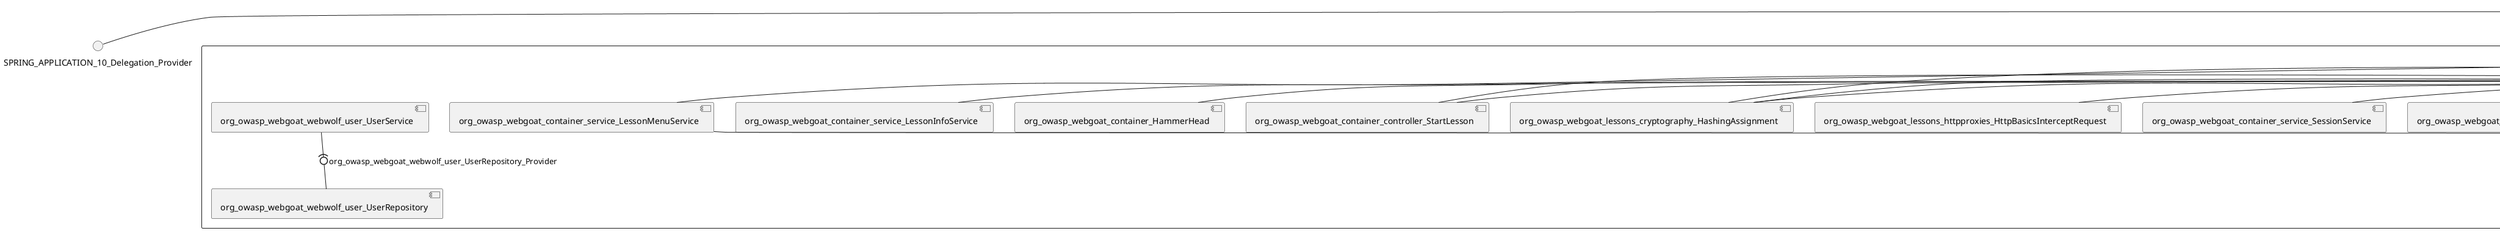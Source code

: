@startuml
skinparam fixCircleLabelOverlapping true
skinparam componentStyle uml2
() SPRING_APPLICATION_10_Delegation_Provider
() SPRING_APPLICATION_11_Delegation_Provider
() SPRING_APPLICATION_12_Delegation_Provider
() SPRING_APPLICATION_13_Delegation_Provider
() SPRING_APPLICATION_14_Delegation_Provider
() SPRING_APPLICATION_15_Delegation_Provider
() SPRING_APPLICATION_16_Delegation_Provider
() SPRING_APPLICATION_2_Delegation_Provider
() SPRING_APPLICATION_3_Delegation_Provider
() SPRING_APPLICATION_4_Delegation_Provider
() SPRING_APPLICATION_5_Delegation_Provider
() SPRING_APPLICATION_6_Delegation_Provider
() SPRING_APPLICATION_7_Delegation_Provider
() SPRING_APPLICATION_8_Delegation_Provider
() SPRING_APPLICATION_9_Delegation_Provider
() SPRING_APPLICATION_BypassRestrictions_FieldRestrictions_POST_Delegation_Provider
() SPRING_APPLICATION_BypassRestrictions_frontendValidation_POST_Delegation_Provider
() SPRING_APPLICATION_ChromeDevTools_dummy_POST_Delegation_Provider
() SPRING_APPLICATION_ChromeDevTools_network_POST_Delegation_Provider
() SPRING_APPLICATION_CrossSiteScriptingStored_stored_xss_POST_Delegation_Provider
() SPRING_APPLICATION_CrossSiteScriptingStored_stored_xss_follow_up_POST_Delegation_Provider
() SPRING_APPLICATION_CrossSiteScripting_attack1_POST_Delegation_Provider
() SPRING_APPLICATION_CrossSiteScripting_attack3_POST_Delegation_Provider
() SPRING_APPLICATION_CrossSiteScripting_attack4_POST_Delegation_Provider
() SPRING_APPLICATION_CrossSiteScripting_attack5a_GET_Delegation_Provider
() SPRING_APPLICATION_CrossSiteScripting_attack6a_POST_Delegation_Provider
() SPRING_APPLICATION_CrossSiteScripting_dom_follow_up_POST_Delegation_Provider
() SPRING_APPLICATION_CrossSiteScripting_phone_home_xss_POST_Delegation_Provider
() SPRING_APPLICATION_CrossSiteScripting_quiz_GET_POST_Delegation_Provider
() SPRING_APPLICATION_Delegation_Provider
() SPRING_APPLICATION_GET_10_Delegation_Provider
() SPRING_APPLICATION_GET_11_Delegation_Provider
() SPRING_APPLICATION_GET_2_Delegation_Provider
() SPRING_APPLICATION_GET_3_Delegation_Provider
() SPRING_APPLICATION_GET_4_Delegation_Provider
() SPRING_APPLICATION_GET_5_Delegation_Provider
() SPRING_APPLICATION_GET_6_Delegation_Provider
() SPRING_APPLICATION_GET_7_Delegation_Provider
() SPRING_APPLICATION_GET_8_Delegation_Provider
() SPRING_APPLICATION_GET_9_Delegation_Provider
() SPRING_APPLICATION_GET_Delegation_Provider
() SPRING_APPLICATION_HtmlTampering_task_POST_Delegation_Provider
() SPRING_APPLICATION_HttpBasics_attack1_POST_Delegation_Provider
() SPRING_APPLICATION_HttpBasics_attack2_POST_Delegation_Provider
() SPRING_APPLICATION_IDOR_diff_attributes_POST_Delegation_Provider
() SPRING_APPLICATION_IDOR_login_POST_Delegation_Provider
() SPRING_APPLICATION_IDOR_profile_alt_path_POST_Delegation_Provider
() SPRING_APPLICATION_InsecureDeserialization_task_POST_Delegation_Provider
() SPRING_APPLICATION_InsecureLogin_Delegation_Provider
() SPRING_APPLICATION_JWT_decode_POST_Delegation_Provider
() SPRING_APPLICATION_JWT_jku_Delegation_Provider
() SPRING_APPLICATION_JWT_kid_Delegation_Provider
() SPRING_APPLICATION_JWT_quiz_GET_POST_Delegation_Provider
() SPRING_APPLICATION_JWT_refresh_Delegation_Provider
() SPRING_APPLICATION_JWT_secret_POST_Delegation_Provider
() SPRING_APPLICATION_JWT_votings_Delegation_Provider
() SPRING_APPLICATION_LogSpoofing_log_bleeding_POST_Delegation_Provider
() SPRING_APPLICATION_LogSpoofing_log_spoofing_POST_Delegation_Provider
() SPRING_APPLICATION_POST_10_Delegation_Provider
() SPRING_APPLICATION_POST_11_Delegation_Provider
() SPRING_APPLICATION_POST_12_Delegation_Provider
() SPRING_APPLICATION_POST_13_Delegation_Provider
() SPRING_APPLICATION_POST_14_Delegation_Provider
() SPRING_APPLICATION_POST_15_Delegation_Provider
() SPRING_APPLICATION_POST_16_Delegation_Provider
() SPRING_APPLICATION_POST_17_Delegation_Provider
() SPRING_APPLICATION_POST_18_Delegation_Provider
() SPRING_APPLICATION_POST_2_Delegation_Provider
() SPRING_APPLICATION_POST_3_Delegation_Provider
() SPRING_APPLICATION_POST_4_Delegation_Provider
() SPRING_APPLICATION_POST_5_Delegation_Provider
() SPRING_APPLICATION_POST_6_Delegation_Provider
() SPRING_APPLICATION_POST_7_Delegation_Provider
() SPRING_APPLICATION_POST_8_Delegation_Provider
() SPRING_APPLICATION_POST_9_Delegation_Provider
() SPRING_APPLICATION_POST_Delegation_Provider
() SPRING_APPLICATION_PUT_Delegation_Provider
() SPRING_APPLICATION_PasswordReset_ForgotPassword_create_password_reset_link_POST_Delegation_Provider
() SPRING_APPLICATION_PasswordReset_SecurityQuestions_POST_Delegation_Provider
() SPRING_APPLICATION_PasswordReset_reset_Delegation_Provider
() SPRING_APPLICATION_PasswordReset_simple_mail_reset_POST_Delegation_Provider
() SPRING_APPLICATION_PathTraversal_profile_picture_GET_Delegation_Provider
() SPRING_APPLICATION_PathTraversal_profile_picture_fix_GET_Delegation_Provider
() SPRING_APPLICATION_PathTraversal_profile_upload_POST_Delegation_Provider
() SPRING_APPLICATION_PathTraversal_profile_upload_fix_POST_Delegation_Provider
() SPRING_APPLICATION_PathTraversal_profile_upload_remove_user_input_POST_Delegation_Provider
() SPRING_APPLICATION_PathTraversal_random_POST_Delegation_Provider
() SPRING_APPLICATION_PathTraversal_random_picture_GET_Delegation_Provider
() SPRING_APPLICATION_PathTraversal_zip_slip_Delegation_Provider
() SPRING_APPLICATION_SSRF_task1_POST_Delegation_Provider
() SPRING_APPLICATION_SSRF_task2_POST_Delegation_Provider
() SPRING_APPLICATION_SecurePasswords_assignment_POST_Delegation_Provider
() SPRING_APPLICATION_SqlInjectionAdvanced_attack6a_POST_Delegation_Provider
() SPRING_APPLICATION_SqlInjectionAdvanced_attack6b_POST_Delegation_Provider
() SPRING_APPLICATION_SqlInjectionAdvanced_challenge_Login_POST_Delegation_Provider
() SPRING_APPLICATION_SqlInjectionAdvanced_challenge_PUT_Delegation_Provider
() SPRING_APPLICATION_SqlInjectionAdvanced_quiz_GET_POST_Delegation_Provider
() SPRING_APPLICATION_SqlInjectionMitigations_attack10a_POST_Delegation_Provider
() SPRING_APPLICATION_SqlInjectionMitigations_attack10b_POST_Delegation_Provider
() SPRING_APPLICATION_SqlInjectionMitigations_attack12a_POST_Delegation_Provider
() SPRING_APPLICATION_SqlInjectionMitigations_servers_GET_Delegation_Provider
() SPRING_APPLICATION_SqlInjection_assignment5a_POST_Delegation_Provider
() SPRING_APPLICATION_SqlInjection_assignment5b_POST_Delegation_Provider
() SPRING_APPLICATION_SqlInjection_attack10_POST_Delegation_Provider
() SPRING_APPLICATION_SqlInjection_attack2_POST_Delegation_Provider
() SPRING_APPLICATION_SqlInjection_attack3_POST_Delegation_Provider
() SPRING_APPLICATION_SqlInjection_attack4_POST_Delegation_Provider
() SPRING_APPLICATION_SqlInjection_attack5_POST_Delegation_Provider
() SPRING_APPLICATION_SqlInjection_attack8_POST_Delegation_Provider
() SPRING_APPLICATION_SqlInjection_attack9_POST_Delegation_Provider
() SPRING_APPLICATION_SqlOnlyInputValidationOnKeywords_attack_POST_Delegation_Provider
() SPRING_APPLICATION_SqlOnlyInputValidation_attack_POST_Delegation_Provider
() SPRING_APPLICATION_VulnerableComponents_attack1_POST_Delegation_Provider
() SPRING_APPLICATION_WebWolf_GET_Delegation_Provider
() SPRING_APPLICATION_WebWolf_landing_Delegation_Provider
() SPRING_APPLICATION_WebWolf_mail_Delegation_Provider
() SPRING_APPLICATION_challenge_1_POST_Delegation_Provider
() SPRING_APPLICATION_challenge_5_POST_Delegation_Provider
() SPRING_APPLICATION_challenge_7_Delegation_Provider
() SPRING_APPLICATION_challenge_8_Delegation_Provider
() SPRING_APPLICATION_challenge_logo_Delegation_Provider
() SPRING_APPLICATION_cia_quiz_GET_POST_Delegation_Provider
() SPRING_APPLICATION_clientSideFiltering_attack1_POST_Delegation_Provider
() SPRING_APPLICATION_clientSideFiltering_challenge_store_coupons_GET_Delegation_Provider
() SPRING_APPLICATION_clientSideFiltering_getItForFree_POST_Delegation_Provider
() SPRING_APPLICATION_clientSideFiltering_salaries_GET_Delegation_Provider
() SPRING_APPLICATION_crypto_encoding_basic_auth_POST_Delegation_Provider
() SPRING_APPLICATION_crypto_encoding_xor_POST_Delegation_Provider
() SPRING_APPLICATION_crypto_hashing_POST_Delegation_Provider
() SPRING_APPLICATION_crypto_secure_defaults_POST_Delegation_Provider
() SPRING_APPLICATION_crypto_signing_verify_POST_Delegation_Provider
() SPRING_APPLICATION_csrf_feedback_message_POST_Delegation_Provider
() SPRING_APPLICATION_csrf_review_POST_Delegation_Provider
() SPRING_APPLICATION_files_GET_Delegation_Provider
() SPRING_APPLICATION_fileupload_POST_Delegation_Provider
() SPRING_APPLICATION_jwt_Delegation_Provider
() SPRING_APPLICATION_landing_Delegation_Provider
() SPRING_APPLICATION_lesson_template_Delegation_Provider
() SPRING_APPLICATION_login_oauth_mvc_GET_Delegation_Provider
() SPRING_APPLICATION_mail_DELETE_GET_POST_Delegation_Provider
() SPRING_APPLICATION_register_mvc_POST_Delegation_Provider
() SPRING_APPLICATION_registration_GET_Delegation_Provider
() SPRING_APPLICATION_requests_GET_Delegation_Provider
() SPRING_APPLICATION_scoreboard_data_GET_Delegation_Provider
() SPRING_APPLICATION_server_directory_GET_Delegation_Provider
() SPRING_APPLICATION_service_debug_labels_mvc_Delegation_Provider
() SPRING_APPLICATION_service_lessonoverview_mvc_Delegation_Provider
() SPRING_APPLICATION_xxe_comments_GET_Delegation_Provider
rectangle System {
[org_owasp_webgoat_container_HammerHead] [[webgoat-webgoat.repository#_r3a4mFUsEe-vIP4Gq0srvA]]
[org_owasp_webgoat_container_WebWolfRedirect] [[webgoat-webgoat.repository#_r3a4mFUsEe-vIP4Gq0srvA]]
[org_owasp_webgoat_container_controller_StartLesson] [[webgoat-webgoat.repository#_r3a4mFUsEe-vIP4Gq0srvA]]
[org_owasp_webgoat_container_controller_Welcome] [[webgoat-webgoat.repository#_r3a4mFUsEe-vIP4Gq0srvA]]
[org_owasp_webgoat_container_i18n_PluginMessages_Provider] [[webgoat-webgoat.repository#_r3a4mFUsEe-vIP4Gq0srvA]]
[org_owasp_webgoat_container_report_ReportCardController] [[webgoat-webgoat.repository#_r3a4mFUsEe-vIP4Gq0srvA]]
[org_owasp_webgoat_container_service_EnvironmentService] [[webgoat-webgoat.repository#_r3a4mFUsEe-vIP4Gq0srvA]]
[org_owasp_webgoat_container_service_HintService] [[webgoat-webgoat.repository#_r3a4mFUsEe-vIP4Gq0srvA]]
[org_owasp_webgoat_container_service_LabelDebugService] [[webgoat-webgoat.repository#_r3a4mFUsEe-vIP4Gq0srvA]]
[org_owasp_webgoat_container_service_LabelService] [[webgoat-webgoat.repository#_r3a4mFUsEe-vIP4Gq0srvA]]
[org_owasp_webgoat_container_service_LessonInfoService] [[webgoat-webgoat.repository#_r3a4mFUsEe-vIP4Gq0srvA]]
[org_owasp_webgoat_container_service_LessonMenuService] [[webgoat-webgoat.repository#_r3a4mFUsEe-vIP4Gq0srvA]]
[org_owasp_webgoat_container_service_LessonProgressService] [[webgoat-webgoat.repository#_r3a4mFUsEe-vIP4Gq0srvA]]
[org_owasp_webgoat_container_service_LessonTitleService] [[webgoat-webgoat.repository#_r3a4mFUsEe-vIP4Gq0srvA]]
[org_owasp_webgoat_container_service_RestartLessonService] [[webgoat-webgoat.repository#_r3a4mFUsEe-vIP4Gq0srvA]]
[org_owasp_webgoat_container_service_SessionService] [[webgoat-webgoat.repository#_r3a4mFUsEe-vIP4Gq0srvA]]
[org_owasp_webgoat_container_session_UserSessionData_Provider] [[webgoat-webgoat.repository#_r3a4mFUsEe-vIP4Gq0srvA]]
[org_owasp_webgoat_container_session_WebSession_Provider] [[webgoat-webgoat.repository#_r3a4mFUsEe-vIP4Gq0srvA]]
[org_owasp_webgoat_container_users_RegistrationController] [[webgoat-webgoat.repository#_r3a4mFUsEe-vIP4Gq0srvA]]
[org_owasp_webgoat_container_users_Scoreboard] [[webgoat-webgoat.repository#_r3a4mFUsEe-vIP4Gq0srvA]]
[org_owasp_webgoat_container_users_UserProgressRepository] [[webgoat-webgoat.repository#_r3a4mFUsEe-vIP4Gq0srvA]]
[org_owasp_webgoat_container_users_UserRepository] [[webgoat-webgoat.repository#_r3a4mFUsEe-vIP4Gq0srvA]]
[org_owasp_webgoat_container_users_UserService] [[webgoat-webgoat.repository#_r3a4mFUsEe-vIP4Gq0srvA]]
[org_owasp_webgoat_lessons_authbypass_VerifyAccount] [[webgoat-webgoat.repository#_r3a4mFUsEe-vIP4Gq0srvA]]
[org_owasp_webgoat_lessons_bypassrestrictions_BypassRestrictionsFieldRestrictions] [[webgoat-webgoat.repository#_r3a4mFUsEe-vIP4Gq0srvA]]
[org_owasp_webgoat_lessons_bypassrestrictions_BypassRestrictionsFrontendValidation] [[webgoat-webgoat.repository#_r3a4mFUsEe-vIP4Gq0srvA]]
[org_owasp_webgoat_lessons_challenges_FlagController] [[webgoat-webgoat.repository#_r3a4mFUsEe-vIP4Gq0srvA]]
[org_owasp_webgoat_lessons_challenges_challenge1_Assignment1] [[webgoat-webgoat.repository#_r3a4mFUsEe-vIP4Gq0srvA]]
[org_owasp_webgoat_lessons_challenges_challenge1_ImageServlet] [[webgoat-webgoat.repository#_r3a4mFUsEe-vIP4Gq0srvA]]
[org_owasp_webgoat_lessons_challenges_challenge5_Assignment5] [[webgoat-webgoat.repository#_r3a4mFUsEe-vIP4Gq0srvA]]
[org_owasp_webgoat_lessons_challenges_challenge7_Assignment7] [[webgoat-webgoat.repository#_r3a4mFUsEe-vIP4Gq0srvA]]
[org_owasp_webgoat_lessons_challenges_challenge8_Assignment8] [[webgoat-webgoat.repository#_r3a4mFUsEe-vIP4Gq0srvA]]
[org_owasp_webgoat_lessons_chromedevtools_NetworkDummy] [[webgoat-webgoat.repository#_r3a4mFUsEe-vIP4Gq0srvA]]
[org_owasp_webgoat_lessons_chromedevtools_NetworkLesson] [[webgoat-webgoat.repository#_r3a4mFUsEe-vIP4Gq0srvA]]
[org_owasp_webgoat_lessons_cia_CIAQuiz] [[webgoat-webgoat.repository#_r3a4mFUsEe-vIP4Gq0srvA]]
[org_owasp_webgoat_lessons_clientsidefiltering_ClientSideFilteringAssignment] [[webgoat-webgoat.repository#_r3a4mFUsEe-vIP4Gq0srvA]]
[org_owasp_webgoat_lessons_clientsidefiltering_ClientSideFilteringFreeAssignment] [[webgoat-webgoat.repository#_r3a4mFUsEe-vIP4Gq0srvA]]
[org_owasp_webgoat_lessons_clientsidefiltering_Salaries] [[webgoat-webgoat.repository#_r3a4mFUsEe-vIP4Gq0srvA]]
[org_owasp_webgoat_lessons_clientsidefiltering_ShopEndpoint] [[webgoat-webgoat.repository#_r3a4mFUsEe-vIP4Gq0srvA]]
[org_owasp_webgoat_lessons_cryptography_EncodingAssignment] [[webgoat-webgoat.repository#_r3a4mFUsEe-vIP4Gq0srvA]]
[org_owasp_webgoat_lessons_cryptography_HashingAssignment] [[webgoat-webgoat.repository#_r3a4mFUsEe-vIP4Gq0srvA]]
[org_owasp_webgoat_lessons_cryptography_SecureDefaultsAssignment] [[webgoat-webgoat.repository#_r3a4mFUsEe-vIP4Gq0srvA]]
[org_owasp_webgoat_lessons_cryptography_SigningAssignment] [[webgoat-webgoat.repository#_r3a4mFUsEe-vIP4Gq0srvA]]
[org_owasp_webgoat_lessons_cryptography_XOREncodingAssignment] [[webgoat-webgoat.repository#_r3a4mFUsEe-vIP4Gq0srvA]]
[org_owasp_webgoat_lessons_csrf_CSRFConfirmFlag1] [[webgoat-webgoat.repository#_r3a4mFUsEe-vIP4Gq0srvA]]
[org_owasp_webgoat_lessons_csrf_CSRFFeedback] [[webgoat-webgoat.repository#_r3a4mFUsEe-vIP4Gq0srvA]]
[org_owasp_webgoat_lessons_csrf_CSRFGetFlag] [[webgoat-webgoat.repository#_r3a4mFUsEe-vIP4Gq0srvA]]
[org_owasp_webgoat_lessons_csrf_CSRFLogin] [[webgoat-webgoat.repository#_r3a4mFUsEe-vIP4Gq0srvA]]
[org_owasp_webgoat_lessons_csrf_ForgedReviews] [[webgoat-webgoat.repository#_r3a4mFUsEe-vIP4Gq0srvA]]
[org_owasp_webgoat_lessons_csrf_ObjectMapper_Provider] [[webgoat-webgoat.repository#_r3a4mFUsEe-vIP4Gq0srvA]]
[org_owasp_webgoat_lessons_deserialization_InsecureDeserializationTask] [[webgoat-webgoat.repository#_r3a4mFUsEe-vIP4Gq0srvA]]
[org_owasp_webgoat_lessons_hijacksession_HijackSessionAssignment] [[webgoat-webgoat.repository#_r3a4mFUsEe-vIP4Gq0srvA]]
[org_owasp_webgoat_lessons_hijacksession_cas_HijackSessionAuthenticationProvider] [[webgoat-webgoat.repository#_r3a4mFUsEe-vIP4Gq0srvA]]
[org_owasp_webgoat_lessons_htmltampering_HtmlTamperingTask] [[webgoat-webgoat.repository#_r3a4mFUsEe-vIP4Gq0srvA]]
[org_owasp_webgoat_lessons_httpbasics_HttpBasicsLesson] [[webgoat-webgoat.repository#_r3a4mFUsEe-vIP4Gq0srvA]]
[org_owasp_webgoat_lessons_httpbasics_HttpBasicsQuiz] [[webgoat-webgoat.repository#_r3a4mFUsEe-vIP4Gq0srvA]]
[org_owasp_webgoat_lessons_httpproxies_HttpBasicsInterceptRequest] [[webgoat-webgoat.repository#_r3a4mFUsEe-vIP4Gq0srvA]]
[org_owasp_webgoat_lessons_idor_IDORDiffAttributes] [[webgoat-webgoat.repository#_r3a4mFUsEe-vIP4Gq0srvA]]
[org_owasp_webgoat_lessons_idor_IDOREditOtherProfile] [[webgoat-webgoat.repository#_r3a4mFUsEe-vIP4Gq0srvA]]
[org_owasp_webgoat_lessons_idor_IDORLogin] [[webgoat-webgoat.repository#_r3a4mFUsEe-vIP4Gq0srvA]]
[org_owasp_webgoat_lessons_idor_IDORViewOtherProfile] [[webgoat-webgoat.repository#_r3a4mFUsEe-vIP4Gq0srvA]]
[org_owasp_webgoat_lessons_idor_IDORViewOwnProfile] [[webgoat-webgoat.repository#_r3a4mFUsEe-vIP4Gq0srvA]]
[org_owasp_webgoat_lessons_idor_IDORViewOwnProfileAltUrl] [[webgoat-webgoat.repository#_r3a4mFUsEe-vIP4Gq0srvA]]
[org_owasp_webgoat_lessons_insecurelogin_InsecureLoginTask] [[webgoat-webgoat.repository#_r3a4mFUsEe-vIP4Gq0srvA]]
[org_owasp_webgoat_lessons_jwt_JWTDecodeEndpoint] [[webgoat-webgoat.repository#_r3a4mFUsEe-vIP4Gq0srvA]]
[org_owasp_webgoat_lessons_jwt_JWTQuiz] [[webgoat-webgoat.repository#_r3a4mFUsEe-vIP4Gq0srvA]]
[org_owasp_webgoat_lessons_jwt_JWTRefreshEndpoint] [[webgoat-webgoat.repository#_r3a4mFUsEe-vIP4Gq0srvA]]
[org_owasp_webgoat_lessons_jwt_JWTSecretKeyEndpoint] [[webgoat-webgoat.repository#_r3a4mFUsEe-vIP4Gq0srvA]]
[org_owasp_webgoat_lessons_jwt_JWTVotesEndpoint] [[webgoat-webgoat.repository#_r3a4mFUsEe-vIP4Gq0srvA]]
[org_owasp_webgoat_lessons_jwt_claimmisuse_JWTHeaderJKUEndpoint] [[webgoat-webgoat.repository#_r3a4mFUsEe-vIP4Gq0srvA]]
[org_owasp_webgoat_lessons_jwt_claimmisuse_JWTHeaderKIDEndpoint] [[webgoat-webgoat.repository#_r3a4mFUsEe-vIP4Gq0srvA]]
[org_owasp_webgoat_lessons_lessontemplate_SampleAttack] [[webgoat-webgoat.repository#_r3a4mFUsEe-vIP4Gq0srvA]]
[org_owasp_webgoat_lessons_logging_LogBleedingTask] [[webgoat-webgoat.repository#_r3a4mFUsEe-vIP4Gq0srvA]]
[org_owasp_webgoat_lessons_logging_LogSpoofingTask] [[webgoat-webgoat.repository#_r3a4mFUsEe-vIP4Gq0srvA]]
[org_owasp_webgoat_lessons_missingac_MissingFunctionACHiddenMenus] [[webgoat-webgoat.repository#_r3a4mFUsEe-vIP4Gq0srvA]]
[org_owasp_webgoat_lessons_missingac_MissingFunctionACUsers] [[webgoat-webgoat.repository#_r3a4mFUsEe-vIP4Gq0srvA]]
[org_owasp_webgoat_lessons_missingac_MissingFunctionACYourHash] [[webgoat-webgoat.repository#_r3a4mFUsEe-vIP4Gq0srvA]]
[org_owasp_webgoat_lessons_missingac_MissingFunctionACYourHashAdmin] [[webgoat-webgoat.repository#_r3a4mFUsEe-vIP4Gq0srvA]]
[org_owasp_webgoat_lessons_passwordreset_QuestionsAssignment] [[webgoat-webgoat.repository#_r3a4mFUsEe-vIP4Gq0srvA]]
[org_owasp_webgoat_lessons_passwordreset_ResetLinkAssignment] [[webgoat-webgoat.repository#_r3a4mFUsEe-vIP4Gq0srvA]]
[org_owasp_webgoat_lessons_passwordreset_ResetLinkAssignmentForgotPassword] [[webgoat-webgoat.repository#_r3a4mFUsEe-vIP4Gq0srvA]]
[org_owasp_webgoat_lessons_passwordreset_SecurityQuestionAssignment] [[webgoat-webgoat.repository#_r3a4mFUsEe-vIP4Gq0srvA]]
[org_owasp_webgoat_lessons_passwordreset_SimpleMailAssignment] [[webgoat-webgoat.repository#_r3a4mFUsEe-vIP4Gq0srvA]]
[org_owasp_webgoat_lessons_passwordreset_TriedQuestions] [[webgoat-webgoat.repository#_r3a4mFUsEe-vIP4Gq0srvA]]
[org_owasp_webgoat_lessons_pathtraversal_ProfileUpload] [[webgoat-webgoat.repository#_r3a4mFUsEe-vIP4Gq0srvA]]
[org_owasp_webgoat_lessons_pathtraversal_ProfileUploadFix] [[webgoat-webgoat.repository#_r3a4mFUsEe-vIP4Gq0srvA]]
[org_owasp_webgoat_lessons_pathtraversal_ProfileUploadRemoveUserInput] [[webgoat-webgoat.repository#_r3a4mFUsEe-vIP4Gq0srvA]]
[org_owasp_webgoat_lessons_pathtraversal_ProfileUploadRetrieval] [[webgoat-webgoat.repository#_r3a4mFUsEe-vIP4Gq0srvA]]
[org_owasp_webgoat_lessons_pathtraversal_ProfileZipSlip] [[webgoat-webgoat.repository#_r3a4mFUsEe-vIP4Gq0srvA]]
[org_owasp_webgoat_lessons_securepasswords_SecurePasswordsAssignment] [[webgoat-webgoat.repository#_r3a4mFUsEe-vIP4Gq0srvA]]
[org_owasp_webgoat_lessons_spoofcookie_SpoofCookieAssignment] [[webgoat-webgoat.repository#_r3a4mFUsEe-vIP4Gq0srvA]]
[org_owasp_webgoat_lessons_sqlinjection_advanced_SqlInjectionChallenge] [[webgoat-webgoat.repository#_r3a4mFUsEe-vIP4Gq0srvA]]
[org_owasp_webgoat_lessons_sqlinjection_advanced_SqlInjectionChallengeLogin] [[webgoat-webgoat.repository#_r3a4mFUsEe-vIP4Gq0srvA]]
[org_owasp_webgoat_lessons_sqlinjection_advanced_SqlInjectionLesson6a] [[webgoat-webgoat.repository#_r3a4mFUsEe-vIP4Gq0srvA]]
[org_owasp_webgoat_lessons_sqlinjection_advanced_SqlInjectionLesson6b] [[webgoat-webgoat.repository#_r3a4mFUsEe-vIP4Gq0srvA]]
[org_owasp_webgoat_lessons_sqlinjection_advanced_SqlInjectionQuiz] [[webgoat-webgoat.repository#_r3a4mFUsEe-vIP4Gq0srvA]]
[org_owasp_webgoat_lessons_sqlinjection_introduction_SqlInjectionLesson10] [[webgoat-webgoat.repository#_r3a4mFUsEe-vIP4Gq0srvA]]
[org_owasp_webgoat_lessons_sqlinjection_introduction_SqlInjectionLesson2] [[webgoat-webgoat.repository#_r3a4mFUsEe-vIP4Gq0srvA]]
[org_owasp_webgoat_lessons_sqlinjection_introduction_SqlInjectionLesson3] [[webgoat-webgoat.repository#_r3a4mFUsEe-vIP4Gq0srvA]]
[org_owasp_webgoat_lessons_sqlinjection_introduction_SqlInjectionLesson4] [[webgoat-webgoat.repository#_r3a4mFUsEe-vIP4Gq0srvA]]
[org_owasp_webgoat_lessons_sqlinjection_introduction_SqlInjectionLesson5] [[webgoat-webgoat.repository#_r3a4mFUsEe-vIP4Gq0srvA]]
[org_owasp_webgoat_lessons_sqlinjection_introduction_SqlInjectionLesson5a] [[webgoat-webgoat.repository#_r3a4mFUsEe-vIP4Gq0srvA]]
[org_owasp_webgoat_lessons_sqlinjection_introduction_SqlInjectionLesson5b] [[webgoat-webgoat.repository#_r3a4mFUsEe-vIP4Gq0srvA]]
[org_owasp_webgoat_lessons_sqlinjection_introduction_SqlInjectionLesson8] [[webgoat-webgoat.repository#_r3a4mFUsEe-vIP4Gq0srvA]]
[org_owasp_webgoat_lessons_sqlinjection_introduction_SqlInjectionLesson9] [[webgoat-webgoat.repository#_r3a4mFUsEe-vIP4Gq0srvA]]
[org_owasp_webgoat_lessons_sqlinjection_mitigation_Servers] [[webgoat-webgoat.repository#_r3a4mFUsEe-vIP4Gq0srvA]]
[org_owasp_webgoat_lessons_sqlinjection_mitigation_SqlInjectionLesson10a] [[webgoat-webgoat.repository#_r3a4mFUsEe-vIP4Gq0srvA]]
[org_owasp_webgoat_lessons_sqlinjection_mitigation_SqlInjectionLesson10b] [[webgoat-webgoat.repository#_r3a4mFUsEe-vIP4Gq0srvA]]
[org_owasp_webgoat_lessons_sqlinjection_mitigation_SqlInjectionLesson13] [[webgoat-webgoat.repository#_r3a4mFUsEe-vIP4Gq0srvA]]
[org_owasp_webgoat_lessons_sqlinjection_mitigation_SqlOnlyInputValidation] [[webgoat-webgoat.repository#_r3a4mFUsEe-vIP4Gq0srvA]]
[org_owasp_webgoat_lessons_sqlinjection_mitigation_SqlOnlyInputValidationOnKeywords] [[webgoat-webgoat.repository#_r3a4mFUsEe-vIP4Gq0srvA]]
[org_owasp_webgoat_lessons_ssrf_SSRFTask1] [[webgoat-webgoat.repository#_r3a4mFUsEe-vIP4Gq0srvA]]
[org_owasp_webgoat_lessons_ssrf_SSRFTask2] [[webgoat-webgoat.repository#_r3a4mFUsEe-vIP4Gq0srvA]]
[org_owasp_webgoat_lessons_vulnerablecomponents_VulnerableComponentsLesson] [[webgoat-webgoat.repository#_r3a4mFUsEe-vIP4Gq0srvA]]
[org_owasp_webgoat_lessons_webwolfintroduction_LandingAssignment] [[webgoat-webgoat.repository#_r3a4mFUsEe-vIP4Gq0srvA]]
[org_owasp_webgoat_lessons_webwolfintroduction_MailAssignment] [[webgoat-webgoat.repository#_r3a4mFUsEe-vIP4Gq0srvA]]
[org_owasp_webgoat_lessons_xss_CrossSiteScriptingLesson1] [[webgoat-webgoat.repository#_r3a4mFUsEe-vIP4Gq0srvA]]
[org_owasp_webgoat_lessons_xss_CrossSiteScriptingLesson3] [[webgoat-webgoat.repository#_r3a4mFUsEe-vIP4Gq0srvA]]
[org_owasp_webgoat_lessons_xss_CrossSiteScriptingLesson4] [[webgoat-webgoat.repository#_r3a4mFUsEe-vIP4Gq0srvA]]
[org_owasp_webgoat_lessons_xss_CrossSiteScriptingLesson5a] [[webgoat-webgoat.repository#_r3a4mFUsEe-vIP4Gq0srvA]]
[org_owasp_webgoat_lessons_xss_CrossSiteScriptingLesson6a] [[webgoat-webgoat.repository#_r3a4mFUsEe-vIP4Gq0srvA]]
[org_owasp_webgoat_lessons_xss_CrossSiteScriptingQuiz] [[webgoat-webgoat.repository#_r3a4mFUsEe-vIP4Gq0srvA]]
[org_owasp_webgoat_lessons_xss_DOMCrossSiteScripting] [[webgoat-webgoat.repository#_r3a4mFUsEe-vIP4Gq0srvA]]
[org_owasp_webgoat_lessons_xss_DOMCrossSiteScriptingVerifier] [[webgoat-webgoat.repository#_r3a4mFUsEe-vIP4Gq0srvA]]
[org_owasp_webgoat_lessons_xss_stored_StoredCrossSiteScriptingVerifier] [[webgoat-webgoat.repository#_r3a4mFUsEe-vIP4Gq0srvA]]
[org_owasp_webgoat_lessons_xss_stored_StoredXssComments] [[webgoat-webgoat.repository#_r3a4mFUsEe-vIP4Gq0srvA]]
[org_owasp_webgoat_lessons_xxe_BlindSendFileAssignment] [[webgoat-webgoat.repository#_r3a4mFUsEe-vIP4Gq0srvA]]
[org_owasp_webgoat_lessons_xxe_CommentsCache] [[webgoat-webgoat.repository#_r3a4mFUsEe-vIP4Gq0srvA]]
[org_owasp_webgoat_lessons_xxe_CommentsEndpoint] [[webgoat-webgoat.repository#_r3a4mFUsEe-vIP4Gq0srvA]]
[org_owasp_webgoat_lessons_xxe_ContentTypeAssignment] [[webgoat-webgoat.repository#_r3a4mFUsEe-vIP4Gq0srvA]]
[org_owasp_webgoat_lessons_xxe_SimpleXXE] [[webgoat-webgoat.repository#_r3a4mFUsEe-vIP4Gq0srvA]]
[org_owasp_webgoat_webwolf_FileServer] [[webgoat-webgoat.repository#_r3a4mFUsEe-vIP4Gq0srvA]]
[org_owasp_webgoat_webwolf_jwt_JWTController] [[webgoat-webgoat.repository#_r3a4mFUsEe-vIP4Gq0srvA]]
[org_owasp_webgoat_webwolf_mailbox_MailboxController] [[webgoat-webgoat.repository#_r3a4mFUsEe-vIP4Gq0srvA]]
[org_owasp_webgoat_webwolf_mailbox_MailboxRepository] [[webgoat-webgoat.repository#_r3a4mFUsEe-vIP4Gq0srvA]]
[org_owasp_webgoat_webwolf_requests_LandingPage] [[webgoat-webgoat.repository#_r3a4mFUsEe-vIP4Gq0srvA]]
[org_owasp_webgoat_webwolf_requests_Requests] [[webgoat-webgoat.repository#_r3a4mFUsEe-vIP4Gq0srvA]]
[org_owasp_webgoat_webwolf_user_UserRepository] [[webgoat-webgoat.repository#_r3a4mFUsEe-vIP4Gq0srvA]]
[org_owasp_webgoat_webwolf_user_UserService] [[webgoat-webgoat.repository#_r3a4mFUsEe-vIP4Gq0srvA]]
port SPRING_APPLICATION_10_Provider
SPRING_APPLICATION_10_Delegation_Provider - SPRING_APPLICATION_10_Provider
SPRING_APPLICATION_10_Provider - [org_owasp_webgoat_container_controller_StartLesson]
port SPRING_APPLICATION_11_Provider
SPRING_APPLICATION_11_Delegation_Provider - SPRING_APPLICATION_11_Provider
SPRING_APPLICATION_11_Provider - [org_owasp_webgoat_container_service_LessonMenuService]
port SPRING_APPLICATION_12_Provider
SPRING_APPLICATION_12_Delegation_Provider - SPRING_APPLICATION_12_Provider
SPRING_APPLICATION_12_Provider - [org_owasp_webgoat_lessons_cryptography_HashingAssignment]
port SPRING_APPLICATION_13_Provider
SPRING_APPLICATION_13_Delegation_Provider - SPRING_APPLICATION_13_Provider
SPRING_APPLICATION_13_Provider - [org_owasp_webgoat_container_service_LessonInfoService]
port SPRING_APPLICATION_14_Provider
SPRING_APPLICATION_14_Delegation_Provider - SPRING_APPLICATION_14_Provider
SPRING_APPLICATION_14_Provider - [org_owasp_webgoat_container_HammerHead]
port SPRING_APPLICATION_15_Provider
SPRING_APPLICATION_15_Delegation_Provider - SPRING_APPLICATION_15_Provider
SPRING_APPLICATION_15_Provider - [org_owasp_webgoat_lessons_cryptography_HashingAssignment]
port SPRING_APPLICATION_16_Provider
SPRING_APPLICATION_16_Delegation_Provider - SPRING_APPLICATION_16_Provider
SPRING_APPLICATION_16_Provider - [org_owasp_webgoat_webwolf_FileServer]
port SPRING_APPLICATION_2_Provider
SPRING_APPLICATION_2_Delegation_Provider - SPRING_APPLICATION_2_Provider
SPRING_APPLICATION_2_Provider - [org_owasp_webgoat_container_service_LabelDebugService]
port SPRING_APPLICATION_3_Provider
SPRING_APPLICATION_3_Delegation_Provider - SPRING_APPLICATION_3_Provider
SPRING_APPLICATION_3_Provider - [org_owasp_webgoat_lessons_httpproxies_HttpBasicsInterceptRequest]
port SPRING_APPLICATION_4_Provider
SPRING_APPLICATION_4_Delegation_Provider - SPRING_APPLICATION_4_Provider
SPRING_APPLICATION_4_Provider - [org_owasp_webgoat_container_controller_StartLesson]
port SPRING_APPLICATION_5_Provider
SPRING_APPLICATION_5_Delegation_Provider - SPRING_APPLICATION_5_Provider
SPRING_APPLICATION_5_Provider - [org_owasp_webgoat_container_service_SessionService]
port SPRING_APPLICATION_6_Provider
SPRING_APPLICATION_6_Delegation_Provider - SPRING_APPLICATION_6_Provider
SPRING_APPLICATION_6_Provider - [org_owasp_webgoat_container_service_LessonTitleService]
port SPRING_APPLICATION_7_Provider
SPRING_APPLICATION_7_Delegation_Provider - SPRING_APPLICATION_7_Provider
SPRING_APPLICATION_7_Provider - [org_owasp_webgoat_lessons_xxe_SimpleXXE]
port SPRING_APPLICATION_8_Provider
SPRING_APPLICATION_8_Delegation_Provider - SPRING_APPLICATION_8_Provider
SPRING_APPLICATION_8_Provider - [org_owasp_webgoat_lessons_jwt_JWTSecretKeyEndpoint]
port SPRING_APPLICATION_9_Provider
SPRING_APPLICATION_9_Delegation_Provider - SPRING_APPLICATION_9_Provider
SPRING_APPLICATION_9_Provider - [org_owasp_webgoat_container_service_RestartLessonService]
port SPRING_APPLICATION_BypassRestrictions_FieldRestrictions_POST_Provider
SPRING_APPLICATION_BypassRestrictions_FieldRestrictions_POST_Delegation_Provider - SPRING_APPLICATION_BypassRestrictions_FieldRestrictions_POST_Provider
SPRING_APPLICATION_BypassRestrictions_FieldRestrictions_POST_Provider - [org_owasp_webgoat_lessons_bypassrestrictions_BypassRestrictionsFieldRestrictions]
port SPRING_APPLICATION_BypassRestrictions_frontendValidation_POST_Provider
SPRING_APPLICATION_BypassRestrictions_frontendValidation_POST_Delegation_Provider - SPRING_APPLICATION_BypassRestrictions_frontendValidation_POST_Provider
SPRING_APPLICATION_BypassRestrictions_frontendValidation_POST_Provider - [org_owasp_webgoat_lessons_bypassrestrictions_BypassRestrictionsFrontendValidation]
port SPRING_APPLICATION_ChromeDevTools_dummy_POST_Provider
SPRING_APPLICATION_ChromeDevTools_dummy_POST_Delegation_Provider - SPRING_APPLICATION_ChromeDevTools_dummy_POST_Provider
SPRING_APPLICATION_ChromeDevTools_dummy_POST_Provider - [org_owasp_webgoat_lessons_chromedevtools_NetworkDummy]
port SPRING_APPLICATION_ChromeDevTools_network_POST_Provider
SPRING_APPLICATION_ChromeDevTools_network_POST_Delegation_Provider - SPRING_APPLICATION_ChromeDevTools_network_POST_Provider
SPRING_APPLICATION_ChromeDevTools_network_POST_Provider - [org_owasp_webgoat_lessons_chromedevtools_NetworkLesson]
port SPRING_APPLICATION_CrossSiteScriptingStored_stored_xss_POST_Provider
SPRING_APPLICATION_CrossSiteScriptingStored_stored_xss_POST_Delegation_Provider - SPRING_APPLICATION_CrossSiteScriptingStored_stored_xss_POST_Provider
SPRING_APPLICATION_CrossSiteScriptingStored_stored_xss_POST_Provider - [org_owasp_webgoat_lessons_xss_stored_StoredXssComments]
port SPRING_APPLICATION_CrossSiteScriptingStored_stored_xss_follow_up_POST_Provider
SPRING_APPLICATION_CrossSiteScriptingStored_stored_xss_follow_up_POST_Delegation_Provider - SPRING_APPLICATION_CrossSiteScriptingStored_stored_xss_follow_up_POST_Provider
SPRING_APPLICATION_CrossSiteScriptingStored_stored_xss_follow_up_POST_Provider - [org_owasp_webgoat_lessons_xss_stored_StoredCrossSiteScriptingVerifier]
port SPRING_APPLICATION_CrossSiteScripting_attack1_POST_Provider
SPRING_APPLICATION_CrossSiteScripting_attack1_POST_Delegation_Provider - SPRING_APPLICATION_CrossSiteScripting_attack1_POST_Provider
SPRING_APPLICATION_CrossSiteScripting_attack1_POST_Provider - [org_owasp_webgoat_lessons_xss_CrossSiteScriptingLesson1]
port SPRING_APPLICATION_CrossSiteScripting_attack3_POST_Provider
SPRING_APPLICATION_CrossSiteScripting_attack3_POST_Delegation_Provider - SPRING_APPLICATION_CrossSiteScripting_attack3_POST_Provider
SPRING_APPLICATION_CrossSiteScripting_attack3_POST_Provider - [org_owasp_webgoat_lessons_xss_CrossSiteScriptingLesson3]
port SPRING_APPLICATION_CrossSiteScripting_attack4_POST_Provider
SPRING_APPLICATION_CrossSiteScripting_attack4_POST_Delegation_Provider - SPRING_APPLICATION_CrossSiteScripting_attack4_POST_Provider
SPRING_APPLICATION_CrossSiteScripting_attack4_POST_Provider - [org_owasp_webgoat_lessons_xss_CrossSiteScriptingLesson4]
port SPRING_APPLICATION_CrossSiteScripting_attack5a_GET_Provider
SPRING_APPLICATION_CrossSiteScripting_attack5a_GET_Delegation_Provider - SPRING_APPLICATION_CrossSiteScripting_attack5a_GET_Provider
SPRING_APPLICATION_CrossSiteScripting_attack5a_GET_Provider - [org_owasp_webgoat_lessons_xss_CrossSiteScriptingLesson5a]
port SPRING_APPLICATION_CrossSiteScripting_attack6a_POST_Provider
SPRING_APPLICATION_CrossSiteScripting_attack6a_POST_Delegation_Provider - SPRING_APPLICATION_CrossSiteScripting_attack6a_POST_Provider
SPRING_APPLICATION_CrossSiteScripting_attack6a_POST_Provider - [org_owasp_webgoat_lessons_xss_CrossSiteScriptingLesson6a]
port SPRING_APPLICATION_CrossSiteScripting_dom_follow_up_POST_Provider
SPRING_APPLICATION_CrossSiteScripting_dom_follow_up_POST_Delegation_Provider - SPRING_APPLICATION_CrossSiteScripting_dom_follow_up_POST_Provider
SPRING_APPLICATION_CrossSiteScripting_dom_follow_up_POST_Provider - [org_owasp_webgoat_lessons_xss_DOMCrossSiteScriptingVerifier]
port SPRING_APPLICATION_CrossSiteScripting_phone_home_xss_POST_Provider
SPRING_APPLICATION_CrossSiteScripting_phone_home_xss_POST_Delegation_Provider - SPRING_APPLICATION_CrossSiteScripting_phone_home_xss_POST_Provider
SPRING_APPLICATION_CrossSiteScripting_phone_home_xss_POST_Provider - [org_owasp_webgoat_lessons_xss_DOMCrossSiteScripting]
port SPRING_APPLICATION_CrossSiteScripting_quiz_GET_POST_Provider
SPRING_APPLICATION_CrossSiteScripting_quiz_GET_POST_Delegation_Provider - SPRING_APPLICATION_CrossSiteScripting_quiz_GET_POST_Provider
SPRING_APPLICATION_CrossSiteScripting_quiz_GET_POST_Provider - [org_owasp_webgoat_lessons_xss_CrossSiteScriptingQuiz]
port SPRING_APPLICATION_Provider
SPRING_APPLICATION_Delegation_Provider - SPRING_APPLICATION_Provider
SPRING_APPLICATION_Provider - [org_owasp_webgoat_lessons_cryptography_SigningAssignment]
port SPRING_APPLICATION_GET_10_Provider
SPRING_APPLICATION_GET_10_Delegation_Provider - SPRING_APPLICATION_GET_10_Provider
SPRING_APPLICATION_GET_10_Provider - [org_owasp_webgoat_lessons_missingac_MissingFunctionACUsers]
port SPRING_APPLICATION_GET_11_Provider
SPRING_APPLICATION_GET_11_Delegation_Provider - SPRING_APPLICATION_GET_11_Provider
SPRING_APPLICATION_GET_11_Provider - [org_owasp_webgoat_container_service_LabelService]
port SPRING_APPLICATION_GET_2_Provider
SPRING_APPLICATION_GET_2_Delegation_Provider - SPRING_APPLICATION_GET_2_Provider
SPRING_APPLICATION_GET_2_Provider - [org_owasp_webgoat_lessons_idor_IDORViewOwnProfile]
port SPRING_APPLICATION_GET_3_Provider
SPRING_APPLICATION_GET_3_Delegation_Provider - SPRING_APPLICATION_GET_3_Provider
SPRING_APPLICATION_GET_3_Provider - [org_owasp_webgoat_lessons_idor_IDORViewOtherProfile]
port SPRING_APPLICATION_GET_4_Provider
SPRING_APPLICATION_GET_4_Delegation_Provider - SPRING_APPLICATION_GET_4_Provider
SPRING_APPLICATION_GET_4_Provider - [org_owasp_webgoat_lessons_spoofcookie_SpoofCookieAssignment]
port SPRING_APPLICATION_GET_5_Provider
SPRING_APPLICATION_GET_5_Delegation_Provider - SPRING_APPLICATION_GET_5_Provider
SPRING_APPLICATION_GET_5_Provider - [org_owasp_webgoat_lessons_xss_stored_StoredXssComments]
port SPRING_APPLICATION_GET_6_Provider
SPRING_APPLICATION_GET_6_Delegation_Provider - SPRING_APPLICATION_GET_6_Provider
SPRING_APPLICATION_GET_6_Provider - [org_owasp_webgoat_container_service_HintService]
port SPRING_APPLICATION_GET_7_Provider
SPRING_APPLICATION_GET_7_Delegation_Provider - SPRING_APPLICATION_GET_7_Provider
SPRING_APPLICATION_GET_7_Provider - [org_owasp_webgoat_lessons_csrf_ForgedReviews]
port SPRING_APPLICATION_GET_8_Provider
SPRING_APPLICATION_GET_8_Delegation_Provider - SPRING_APPLICATION_GET_8_Provider
SPRING_APPLICATION_GET_8_Provider - [org_owasp_webgoat_lessons_cryptography_EncodingAssignment]
port SPRING_APPLICATION_GET_9_Provider
SPRING_APPLICATION_GET_9_Delegation_Provider - SPRING_APPLICATION_GET_9_Provider
SPRING_APPLICATION_GET_9_Provider - [org_owasp_webgoat_container_controller_Welcome]
port SPRING_APPLICATION_GET_Provider
SPRING_APPLICATION_GET_Delegation_Provider - SPRING_APPLICATION_GET_Provider
SPRING_APPLICATION_GET_Provider - [org_owasp_webgoat_container_report_ReportCardController]
port SPRING_APPLICATION_HtmlTampering_task_POST_Provider
SPRING_APPLICATION_HtmlTampering_task_POST_Delegation_Provider - SPRING_APPLICATION_HtmlTampering_task_POST_Provider
SPRING_APPLICATION_HtmlTampering_task_POST_Provider - [org_owasp_webgoat_lessons_htmltampering_HtmlTamperingTask]
port SPRING_APPLICATION_HttpBasics_attack1_POST_Provider
SPRING_APPLICATION_HttpBasics_attack1_POST_Delegation_Provider - SPRING_APPLICATION_HttpBasics_attack1_POST_Provider
SPRING_APPLICATION_HttpBasics_attack1_POST_Provider - [org_owasp_webgoat_lessons_httpbasics_HttpBasicsLesson]
port SPRING_APPLICATION_HttpBasics_attack2_POST_Provider
SPRING_APPLICATION_HttpBasics_attack2_POST_Delegation_Provider - SPRING_APPLICATION_HttpBasics_attack2_POST_Provider
SPRING_APPLICATION_HttpBasics_attack2_POST_Provider - [org_owasp_webgoat_lessons_httpbasics_HttpBasicsQuiz]
port SPRING_APPLICATION_IDOR_diff_attributes_POST_Provider
SPRING_APPLICATION_IDOR_diff_attributes_POST_Delegation_Provider - SPRING_APPLICATION_IDOR_diff_attributes_POST_Provider
SPRING_APPLICATION_IDOR_diff_attributes_POST_Provider - [org_owasp_webgoat_lessons_idor_IDORDiffAttributes]
port SPRING_APPLICATION_IDOR_login_POST_Provider
SPRING_APPLICATION_IDOR_login_POST_Delegation_Provider - SPRING_APPLICATION_IDOR_login_POST_Provider
SPRING_APPLICATION_IDOR_login_POST_Provider - [org_owasp_webgoat_lessons_idor_IDORLogin]
port SPRING_APPLICATION_IDOR_profile_alt_path_POST_Provider
SPRING_APPLICATION_IDOR_profile_alt_path_POST_Delegation_Provider - SPRING_APPLICATION_IDOR_profile_alt_path_POST_Provider
SPRING_APPLICATION_IDOR_profile_alt_path_POST_Provider - [org_owasp_webgoat_lessons_idor_IDORViewOwnProfileAltUrl]
port SPRING_APPLICATION_InsecureDeserialization_task_POST_Provider
SPRING_APPLICATION_InsecureDeserialization_task_POST_Delegation_Provider - SPRING_APPLICATION_InsecureDeserialization_task_POST_Provider
SPRING_APPLICATION_InsecureDeserialization_task_POST_Provider - [org_owasp_webgoat_lessons_deserialization_InsecureDeserializationTask]
port SPRING_APPLICATION_InsecureLogin_Provider
SPRING_APPLICATION_InsecureLogin_Delegation_Provider - SPRING_APPLICATION_InsecureLogin_Provider
SPRING_APPLICATION_InsecureLogin_Provider - [org_owasp_webgoat_lessons_insecurelogin_InsecureLoginTask]
port SPRING_APPLICATION_JWT_decode_POST_Provider
SPRING_APPLICATION_JWT_decode_POST_Delegation_Provider - SPRING_APPLICATION_JWT_decode_POST_Provider
SPRING_APPLICATION_JWT_decode_POST_Provider - [org_owasp_webgoat_lessons_jwt_JWTDecodeEndpoint]
port SPRING_APPLICATION_JWT_jku_Provider
SPRING_APPLICATION_JWT_jku_Delegation_Provider - SPRING_APPLICATION_JWT_jku_Provider
SPRING_APPLICATION_JWT_jku_Provider - [org_owasp_webgoat_lessons_jwt_claimmisuse_JWTHeaderJKUEndpoint]
port SPRING_APPLICATION_JWT_kid_Provider
SPRING_APPLICATION_JWT_kid_Delegation_Provider - SPRING_APPLICATION_JWT_kid_Provider
SPRING_APPLICATION_JWT_kid_Provider - [org_owasp_webgoat_lessons_jwt_claimmisuse_JWTHeaderKIDEndpoint]
port SPRING_APPLICATION_JWT_quiz_GET_POST_Provider
SPRING_APPLICATION_JWT_quiz_GET_POST_Delegation_Provider - SPRING_APPLICATION_JWT_quiz_GET_POST_Provider
SPRING_APPLICATION_JWT_quiz_GET_POST_Provider - [org_owasp_webgoat_lessons_jwt_JWTQuiz]
port SPRING_APPLICATION_JWT_refresh_Provider
SPRING_APPLICATION_JWT_refresh_Delegation_Provider - SPRING_APPLICATION_JWT_refresh_Provider
SPRING_APPLICATION_JWT_refresh_Provider - [org_owasp_webgoat_lessons_jwt_JWTRefreshEndpoint]
port SPRING_APPLICATION_JWT_secret_POST_Provider
SPRING_APPLICATION_JWT_secret_POST_Delegation_Provider - SPRING_APPLICATION_JWT_secret_POST_Provider
SPRING_APPLICATION_JWT_secret_POST_Provider - [org_owasp_webgoat_lessons_jwt_JWTSecretKeyEndpoint]
port SPRING_APPLICATION_JWT_votings_Provider
SPRING_APPLICATION_JWT_votings_Delegation_Provider - SPRING_APPLICATION_JWT_votings_Provider
SPRING_APPLICATION_JWT_votings_Provider - [org_owasp_webgoat_lessons_jwt_JWTVotesEndpoint]
port SPRING_APPLICATION_LogSpoofing_log_bleeding_POST_Provider
SPRING_APPLICATION_LogSpoofing_log_bleeding_POST_Delegation_Provider - SPRING_APPLICATION_LogSpoofing_log_bleeding_POST_Provider
SPRING_APPLICATION_LogSpoofing_log_bleeding_POST_Provider - [org_owasp_webgoat_lessons_logging_LogBleedingTask]
port SPRING_APPLICATION_LogSpoofing_log_spoofing_POST_Provider
SPRING_APPLICATION_LogSpoofing_log_spoofing_POST_Delegation_Provider - SPRING_APPLICATION_LogSpoofing_log_spoofing_POST_Provider
SPRING_APPLICATION_LogSpoofing_log_spoofing_POST_Provider - [org_owasp_webgoat_lessons_logging_LogSpoofingTask]
port SPRING_APPLICATION_POST_10_Provider
SPRING_APPLICATION_POST_10_Delegation_Provider - SPRING_APPLICATION_POST_10_Provider
SPRING_APPLICATION_POST_10_Provider - [org_owasp_webgoat_lessons_passwordreset_SimpleMailAssignment]
port SPRING_APPLICATION_POST_11_Provider
SPRING_APPLICATION_POST_11_Delegation_Provider - SPRING_APPLICATION_POST_11_Provider
SPRING_APPLICATION_POST_11_Provider - [org_owasp_webgoat_lessons_csrf_CSRFGetFlag]
port SPRING_APPLICATION_POST_12_Provider
SPRING_APPLICATION_POST_12_Delegation_Provider - SPRING_APPLICATION_POST_12_Provider
SPRING_APPLICATION_POST_12_Provider - [org_owasp_webgoat_lessons_missingac_MissingFunctionACYourHashAdmin]
port SPRING_APPLICATION_POST_13_Provider
SPRING_APPLICATION_POST_13_Delegation_Provider - SPRING_APPLICATION_POST_13_Provider
SPRING_APPLICATION_POST_13_Provider - [org_owasp_webgoat_lessons_authbypass_VerifyAccount]
port SPRING_APPLICATION_POST_14_Provider
SPRING_APPLICATION_POST_14_Delegation_Provider - SPRING_APPLICATION_POST_14_Provider
SPRING_APPLICATION_POST_14_Provider - [org_owasp_webgoat_lessons_xxe_BlindSendFileAssignment]
port SPRING_APPLICATION_POST_15_Provider
SPRING_APPLICATION_POST_15_Delegation_Provider - SPRING_APPLICATION_POST_15_Provider
SPRING_APPLICATION_POST_15_Provider - [org_owasp_webgoat_lessons_xxe_ContentTypeAssignment]
port SPRING_APPLICATION_POST_16_Provider
SPRING_APPLICATION_POST_16_Delegation_Provider - SPRING_APPLICATION_POST_16_Provider
SPRING_APPLICATION_POST_16_Provider - [org_owasp_webgoat_lessons_challenges_FlagController]
port SPRING_APPLICATION_POST_17_Provider
SPRING_APPLICATION_POST_17_Delegation_Provider - SPRING_APPLICATION_POST_17_Provider
SPRING_APPLICATION_POST_17_Provider - [org_owasp_webgoat_lessons_csrf_CSRFConfirmFlag1]
port SPRING_APPLICATION_POST_18_Provider
SPRING_APPLICATION_POST_18_Delegation_Provider - SPRING_APPLICATION_POST_18_Provider
SPRING_APPLICATION_POST_18_Provider - [org_owasp_webgoat_lessons_csrf_CSRFLogin]
port SPRING_APPLICATION_POST_2_Provider
SPRING_APPLICATION_POST_2_Delegation_Provider - SPRING_APPLICATION_POST_2_Provider
SPRING_APPLICATION_POST_2_Provider - [org_owasp_webgoat_lessons_missingac_MissingFunctionACYourHash]
port SPRING_APPLICATION_POST_3_Provider
SPRING_APPLICATION_POST_3_Delegation_Provider - SPRING_APPLICATION_POST_3_Provider
SPRING_APPLICATION_POST_3_Provider - [org_owasp_webgoat_lessons_chromedevtools_NetworkLesson]
port SPRING_APPLICATION_POST_4_Provider
SPRING_APPLICATION_POST_4_Delegation_Provider - SPRING_APPLICATION_POST_4_Provider
SPRING_APPLICATION_POST_4_Provider - [org_owasp_webgoat_lessons_hijacksession_HijackSessionAssignment]
port SPRING_APPLICATION_POST_5_Provider
SPRING_APPLICATION_POST_5_Delegation_Provider - SPRING_APPLICATION_POST_5_Provider
SPRING_APPLICATION_POST_5_Provider - [org_owasp_webgoat_lessons_csrf_CSRFFeedback]
port SPRING_APPLICATION_POST_6_Provider
SPRING_APPLICATION_POST_6_Delegation_Provider - SPRING_APPLICATION_POST_6_Provider
SPRING_APPLICATION_POST_6_Provider - [org_owasp_webgoat_lessons_xxe_SimpleXXE]
port SPRING_APPLICATION_POST_7_Provider
SPRING_APPLICATION_POST_7_Delegation_Provider - SPRING_APPLICATION_POST_7_Provider
SPRING_APPLICATION_POST_7_Provider - [org_owasp_webgoat_lessons_missingac_MissingFunctionACUsers]
port SPRING_APPLICATION_POST_8_Provider
SPRING_APPLICATION_POST_8_Delegation_Provider - SPRING_APPLICATION_POST_8_Provider
SPRING_APPLICATION_POST_8_Provider - [org_owasp_webgoat_lessons_spoofcookie_SpoofCookieAssignment]
port SPRING_APPLICATION_POST_9_Provider
SPRING_APPLICATION_POST_9_Delegation_Provider - SPRING_APPLICATION_POST_9_Provider
SPRING_APPLICATION_POST_9_Provider - [org_owasp_webgoat_lessons_passwordreset_QuestionsAssignment]
port SPRING_APPLICATION_POST_Provider
SPRING_APPLICATION_POST_Delegation_Provider - SPRING_APPLICATION_POST_Provider
SPRING_APPLICATION_POST_Provider - [org_owasp_webgoat_lessons_missingac_MissingFunctionACHiddenMenus]
port SPRING_APPLICATION_PUT_Provider
SPRING_APPLICATION_PUT_Delegation_Provider - SPRING_APPLICATION_PUT_Provider
SPRING_APPLICATION_PUT_Provider - [org_owasp_webgoat_lessons_idor_IDOREditOtherProfile]
port SPRING_APPLICATION_PasswordReset_ForgotPassword_create_password_reset_link_POST_Provider
SPRING_APPLICATION_PasswordReset_ForgotPassword_create_password_reset_link_POST_Delegation_Provider - SPRING_APPLICATION_PasswordReset_ForgotPassword_create_password_reset_link_POST_Provider
SPRING_APPLICATION_PasswordReset_ForgotPassword_create_password_reset_link_POST_Provider - [org_owasp_webgoat_lessons_passwordreset_ResetLinkAssignmentForgotPassword]
port SPRING_APPLICATION_PasswordReset_SecurityQuestions_POST_Provider
SPRING_APPLICATION_PasswordReset_SecurityQuestions_POST_Delegation_Provider - SPRING_APPLICATION_PasswordReset_SecurityQuestions_POST_Provider
SPRING_APPLICATION_PasswordReset_SecurityQuestions_POST_Provider - [org_owasp_webgoat_lessons_passwordreset_SecurityQuestionAssignment]
port SPRING_APPLICATION_PasswordReset_reset_Provider
SPRING_APPLICATION_PasswordReset_reset_Delegation_Provider - SPRING_APPLICATION_PasswordReset_reset_Provider
SPRING_APPLICATION_PasswordReset_reset_Provider - [org_owasp_webgoat_lessons_passwordreset_ResetLinkAssignment]
port SPRING_APPLICATION_PasswordReset_simple_mail_reset_POST_Provider
SPRING_APPLICATION_PasswordReset_simple_mail_reset_POST_Delegation_Provider - SPRING_APPLICATION_PasswordReset_simple_mail_reset_POST_Provider
SPRING_APPLICATION_PasswordReset_simple_mail_reset_POST_Provider - [org_owasp_webgoat_lessons_passwordreset_SimpleMailAssignment]
port SPRING_APPLICATION_PathTraversal_profile_picture_GET_Provider
SPRING_APPLICATION_PathTraversal_profile_picture_GET_Delegation_Provider - SPRING_APPLICATION_PathTraversal_profile_picture_GET_Provider
SPRING_APPLICATION_PathTraversal_profile_picture_GET_Provider - [org_owasp_webgoat_lessons_pathtraversal_ProfileUpload]
port SPRING_APPLICATION_PathTraversal_profile_picture_fix_GET_Provider
SPRING_APPLICATION_PathTraversal_profile_picture_fix_GET_Delegation_Provider - SPRING_APPLICATION_PathTraversal_profile_picture_fix_GET_Provider
SPRING_APPLICATION_PathTraversal_profile_picture_fix_GET_Provider - [org_owasp_webgoat_lessons_pathtraversal_ProfileUploadFix]
port SPRING_APPLICATION_PathTraversal_profile_upload_POST_Provider
SPRING_APPLICATION_PathTraversal_profile_upload_POST_Delegation_Provider - SPRING_APPLICATION_PathTraversal_profile_upload_POST_Provider
SPRING_APPLICATION_PathTraversal_profile_upload_POST_Provider - [org_owasp_webgoat_lessons_pathtraversal_ProfileUpload]
port SPRING_APPLICATION_PathTraversal_profile_upload_fix_POST_Provider
SPRING_APPLICATION_PathTraversal_profile_upload_fix_POST_Delegation_Provider - SPRING_APPLICATION_PathTraversal_profile_upload_fix_POST_Provider
SPRING_APPLICATION_PathTraversal_profile_upload_fix_POST_Provider - [org_owasp_webgoat_lessons_pathtraversal_ProfileUploadFix]
port SPRING_APPLICATION_PathTraversal_profile_upload_remove_user_input_POST_Provider
SPRING_APPLICATION_PathTraversal_profile_upload_remove_user_input_POST_Delegation_Provider - SPRING_APPLICATION_PathTraversal_profile_upload_remove_user_input_POST_Provider
SPRING_APPLICATION_PathTraversal_profile_upload_remove_user_input_POST_Provider - [org_owasp_webgoat_lessons_pathtraversal_ProfileUploadRemoveUserInput]
port SPRING_APPLICATION_PathTraversal_random_POST_Provider
SPRING_APPLICATION_PathTraversal_random_POST_Delegation_Provider - SPRING_APPLICATION_PathTraversal_random_POST_Provider
SPRING_APPLICATION_PathTraversal_random_POST_Provider - [org_owasp_webgoat_lessons_pathtraversal_ProfileUploadRetrieval]
port SPRING_APPLICATION_PathTraversal_random_picture_GET_Provider
SPRING_APPLICATION_PathTraversal_random_picture_GET_Delegation_Provider - SPRING_APPLICATION_PathTraversal_random_picture_GET_Provider
SPRING_APPLICATION_PathTraversal_random_picture_GET_Provider - [org_owasp_webgoat_lessons_pathtraversal_ProfileUploadRetrieval]
port SPRING_APPLICATION_PathTraversal_zip_slip_Provider
SPRING_APPLICATION_PathTraversal_zip_slip_Delegation_Provider - SPRING_APPLICATION_PathTraversal_zip_slip_Provider
SPRING_APPLICATION_PathTraversal_zip_slip_Provider - [org_owasp_webgoat_lessons_pathtraversal_ProfileZipSlip]
port SPRING_APPLICATION_SSRF_task1_POST_Provider
SPRING_APPLICATION_SSRF_task1_POST_Delegation_Provider - SPRING_APPLICATION_SSRF_task1_POST_Provider
SPRING_APPLICATION_SSRF_task1_POST_Provider - [org_owasp_webgoat_lessons_ssrf_SSRFTask1]
port SPRING_APPLICATION_SSRF_task2_POST_Provider
SPRING_APPLICATION_SSRF_task2_POST_Delegation_Provider - SPRING_APPLICATION_SSRF_task2_POST_Provider
SPRING_APPLICATION_SSRF_task2_POST_Provider - [org_owasp_webgoat_lessons_ssrf_SSRFTask2]
port SPRING_APPLICATION_SecurePasswords_assignment_POST_Provider
SPRING_APPLICATION_SecurePasswords_assignment_POST_Delegation_Provider - SPRING_APPLICATION_SecurePasswords_assignment_POST_Provider
SPRING_APPLICATION_SecurePasswords_assignment_POST_Provider - [org_owasp_webgoat_lessons_securepasswords_SecurePasswordsAssignment]
port SPRING_APPLICATION_SqlInjectionAdvanced_attack6a_POST_Provider
SPRING_APPLICATION_SqlInjectionAdvanced_attack6a_POST_Delegation_Provider - SPRING_APPLICATION_SqlInjectionAdvanced_attack6a_POST_Provider
SPRING_APPLICATION_SqlInjectionAdvanced_attack6a_POST_Provider - [org_owasp_webgoat_lessons_sqlinjection_advanced_SqlInjectionLesson6a]
port SPRING_APPLICATION_SqlInjectionAdvanced_attack6b_POST_Provider
SPRING_APPLICATION_SqlInjectionAdvanced_attack6b_POST_Delegation_Provider - SPRING_APPLICATION_SqlInjectionAdvanced_attack6b_POST_Provider
SPRING_APPLICATION_SqlInjectionAdvanced_attack6b_POST_Provider - [org_owasp_webgoat_lessons_sqlinjection_advanced_SqlInjectionLesson6b]
port SPRING_APPLICATION_SqlInjectionAdvanced_challenge_Login_POST_Provider
SPRING_APPLICATION_SqlInjectionAdvanced_challenge_Login_POST_Delegation_Provider - SPRING_APPLICATION_SqlInjectionAdvanced_challenge_Login_POST_Provider
SPRING_APPLICATION_SqlInjectionAdvanced_challenge_Login_POST_Provider - [org_owasp_webgoat_lessons_sqlinjection_advanced_SqlInjectionChallengeLogin]
port SPRING_APPLICATION_SqlInjectionAdvanced_challenge_PUT_Provider
SPRING_APPLICATION_SqlInjectionAdvanced_challenge_PUT_Delegation_Provider - SPRING_APPLICATION_SqlInjectionAdvanced_challenge_PUT_Provider
SPRING_APPLICATION_SqlInjectionAdvanced_challenge_PUT_Provider - [org_owasp_webgoat_lessons_sqlinjection_advanced_SqlInjectionChallenge]
port SPRING_APPLICATION_SqlInjectionAdvanced_quiz_GET_POST_Provider
SPRING_APPLICATION_SqlInjectionAdvanced_quiz_GET_POST_Delegation_Provider - SPRING_APPLICATION_SqlInjectionAdvanced_quiz_GET_POST_Provider
SPRING_APPLICATION_SqlInjectionAdvanced_quiz_GET_POST_Provider - [org_owasp_webgoat_lessons_sqlinjection_advanced_SqlInjectionQuiz]
port SPRING_APPLICATION_SqlInjectionMitigations_attack10a_POST_Provider
SPRING_APPLICATION_SqlInjectionMitigations_attack10a_POST_Delegation_Provider - SPRING_APPLICATION_SqlInjectionMitigations_attack10a_POST_Provider
SPRING_APPLICATION_SqlInjectionMitigations_attack10a_POST_Provider - [org_owasp_webgoat_lessons_sqlinjection_mitigation_SqlInjectionLesson10a]
port SPRING_APPLICATION_SqlInjectionMitigations_attack10b_POST_Provider
SPRING_APPLICATION_SqlInjectionMitigations_attack10b_POST_Delegation_Provider - SPRING_APPLICATION_SqlInjectionMitigations_attack10b_POST_Provider
SPRING_APPLICATION_SqlInjectionMitigations_attack10b_POST_Provider - [org_owasp_webgoat_lessons_sqlinjection_mitigation_SqlInjectionLesson10b]
port SPRING_APPLICATION_SqlInjectionMitigations_attack12a_POST_Provider
SPRING_APPLICATION_SqlInjectionMitigations_attack12a_POST_Delegation_Provider - SPRING_APPLICATION_SqlInjectionMitigations_attack12a_POST_Provider
SPRING_APPLICATION_SqlInjectionMitigations_attack12a_POST_Provider - [org_owasp_webgoat_lessons_sqlinjection_mitigation_SqlInjectionLesson13]
port SPRING_APPLICATION_SqlInjectionMitigations_servers_GET_Provider
SPRING_APPLICATION_SqlInjectionMitigations_servers_GET_Delegation_Provider - SPRING_APPLICATION_SqlInjectionMitigations_servers_GET_Provider
SPRING_APPLICATION_SqlInjectionMitigations_servers_GET_Provider - [org_owasp_webgoat_lessons_sqlinjection_mitigation_Servers]
port SPRING_APPLICATION_SqlInjection_assignment5a_POST_Provider
SPRING_APPLICATION_SqlInjection_assignment5a_POST_Delegation_Provider - SPRING_APPLICATION_SqlInjection_assignment5a_POST_Provider
SPRING_APPLICATION_SqlInjection_assignment5a_POST_Provider - [org_owasp_webgoat_lessons_sqlinjection_introduction_SqlInjectionLesson5a]
port SPRING_APPLICATION_SqlInjection_assignment5b_POST_Provider
SPRING_APPLICATION_SqlInjection_assignment5b_POST_Delegation_Provider - SPRING_APPLICATION_SqlInjection_assignment5b_POST_Provider
SPRING_APPLICATION_SqlInjection_assignment5b_POST_Provider - [org_owasp_webgoat_lessons_sqlinjection_introduction_SqlInjectionLesson5b]
port SPRING_APPLICATION_SqlInjection_attack10_POST_Provider
SPRING_APPLICATION_SqlInjection_attack10_POST_Delegation_Provider - SPRING_APPLICATION_SqlInjection_attack10_POST_Provider
SPRING_APPLICATION_SqlInjection_attack10_POST_Provider - [org_owasp_webgoat_lessons_sqlinjection_introduction_SqlInjectionLesson10]
port SPRING_APPLICATION_SqlInjection_attack2_POST_Provider
SPRING_APPLICATION_SqlInjection_attack2_POST_Delegation_Provider - SPRING_APPLICATION_SqlInjection_attack2_POST_Provider
SPRING_APPLICATION_SqlInjection_attack2_POST_Provider - [org_owasp_webgoat_lessons_sqlinjection_introduction_SqlInjectionLesson2]
port SPRING_APPLICATION_SqlInjection_attack3_POST_Provider
SPRING_APPLICATION_SqlInjection_attack3_POST_Delegation_Provider - SPRING_APPLICATION_SqlInjection_attack3_POST_Provider
SPRING_APPLICATION_SqlInjection_attack3_POST_Provider - [org_owasp_webgoat_lessons_sqlinjection_introduction_SqlInjectionLesson3]
port SPRING_APPLICATION_SqlInjection_attack4_POST_Provider
SPRING_APPLICATION_SqlInjection_attack4_POST_Delegation_Provider - SPRING_APPLICATION_SqlInjection_attack4_POST_Provider
SPRING_APPLICATION_SqlInjection_attack4_POST_Provider - [org_owasp_webgoat_lessons_sqlinjection_introduction_SqlInjectionLesson4]
port SPRING_APPLICATION_SqlInjection_attack5_POST_Provider
SPRING_APPLICATION_SqlInjection_attack5_POST_Delegation_Provider - SPRING_APPLICATION_SqlInjection_attack5_POST_Provider
SPRING_APPLICATION_SqlInjection_attack5_POST_Provider - [org_owasp_webgoat_lessons_sqlinjection_introduction_SqlInjectionLesson5]
port SPRING_APPLICATION_SqlInjection_attack8_POST_Provider
SPRING_APPLICATION_SqlInjection_attack8_POST_Delegation_Provider - SPRING_APPLICATION_SqlInjection_attack8_POST_Provider
SPRING_APPLICATION_SqlInjection_attack8_POST_Provider - [org_owasp_webgoat_lessons_sqlinjection_introduction_SqlInjectionLesson8]
port SPRING_APPLICATION_SqlInjection_attack9_POST_Provider
SPRING_APPLICATION_SqlInjection_attack9_POST_Delegation_Provider - SPRING_APPLICATION_SqlInjection_attack9_POST_Provider
SPRING_APPLICATION_SqlInjection_attack9_POST_Provider - [org_owasp_webgoat_lessons_sqlinjection_introduction_SqlInjectionLesson9]
port SPRING_APPLICATION_SqlOnlyInputValidationOnKeywords_attack_POST_Provider
SPRING_APPLICATION_SqlOnlyInputValidationOnKeywords_attack_POST_Delegation_Provider - SPRING_APPLICATION_SqlOnlyInputValidationOnKeywords_attack_POST_Provider
SPRING_APPLICATION_SqlOnlyInputValidationOnKeywords_attack_POST_Provider - [org_owasp_webgoat_lessons_sqlinjection_mitigation_SqlOnlyInputValidationOnKeywords]
port SPRING_APPLICATION_SqlOnlyInputValidation_attack_POST_Provider
SPRING_APPLICATION_SqlOnlyInputValidation_attack_POST_Delegation_Provider - SPRING_APPLICATION_SqlOnlyInputValidation_attack_POST_Provider
SPRING_APPLICATION_SqlOnlyInputValidation_attack_POST_Provider - [org_owasp_webgoat_lessons_sqlinjection_mitigation_SqlOnlyInputValidation]
port SPRING_APPLICATION_VulnerableComponents_attack1_POST_Provider
SPRING_APPLICATION_VulnerableComponents_attack1_POST_Delegation_Provider - SPRING_APPLICATION_VulnerableComponents_attack1_POST_Provider
SPRING_APPLICATION_VulnerableComponents_attack1_POST_Provider - [org_owasp_webgoat_lessons_vulnerablecomponents_VulnerableComponentsLesson]
port SPRING_APPLICATION_WebWolf_GET_Provider
SPRING_APPLICATION_WebWolf_GET_Delegation_Provider - SPRING_APPLICATION_WebWolf_GET_Provider
SPRING_APPLICATION_WebWolf_GET_Provider - [org_owasp_webgoat_container_WebWolfRedirect]
port SPRING_APPLICATION_WebWolf_landing_Provider
SPRING_APPLICATION_WebWolf_landing_Delegation_Provider - SPRING_APPLICATION_WebWolf_landing_Provider
SPRING_APPLICATION_WebWolf_landing_Provider - [org_owasp_webgoat_lessons_webwolfintroduction_LandingAssignment]
port SPRING_APPLICATION_WebWolf_mail_Provider
SPRING_APPLICATION_WebWolf_mail_Delegation_Provider - SPRING_APPLICATION_WebWolf_mail_Provider
SPRING_APPLICATION_WebWolf_mail_Provider - [org_owasp_webgoat_lessons_webwolfintroduction_MailAssignment]
port SPRING_APPLICATION_challenge_1_POST_Provider
SPRING_APPLICATION_challenge_1_POST_Delegation_Provider - SPRING_APPLICATION_challenge_1_POST_Provider
SPRING_APPLICATION_challenge_1_POST_Provider - [org_owasp_webgoat_lessons_challenges_challenge1_Assignment1]
port SPRING_APPLICATION_challenge_5_POST_Provider
SPRING_APPLICATION_challenge_5_POST_Delegation_Provider - SPRING_APPLICATION_challenge_5_POST_Provider
SPRING_APPLICATION_challenge_5_POST_Provider - [org_owasp_webgoat_lessons_challenges_challenge5_Assignment5]
port SPRING_APPLICATION_challenge_7_Provider
SPRING_APPLICATION_challenge_7_Delegation_Provider - SPRING_APPLICATION_challenge_7_Provider
SPRING_APPLICATION_challenge_7_Provider - [org_owasp_webgoat_lessons_challenges_challenge7_Assignment7]
port SPRING_APPLICATION_challenge_8_Provider
SPRING_APPLICATION_challenge_8_Delegation_Provider - SPRING_APPLICATION_challenge_8_Provider
SPRING_APPLICATION_challenge_8_Provider - [org_owasp_webgoat_lessons_challenges_challenge8_Assignment8]
port SPRING_APPLICATION_challenge_logo_Provider
SPRING_APPLICATION_challenge_logo_Delegation_Provider - SPRING_APPLICATION_challenge_logo_Provider
SPRING_APPLICATION_challenge_logo_Provider - [org_owasp_webgoat_lessons_challenges_challenge1_ImageServlet]
port SPRING_APPLICATION_cia_quiz_GET_POST_Provider
SPRING_APPLICATION_cia_quiz_GET_POST_Delegation_Provider - SPRING_APPLICATION_cia_quiz_GET_POST_Provider
SPRING_APPLICATION_cia_quiz_GET_POST_Provider - [org_owasp_webgoat_lessons_cia_CIAQuiz]
port SPRING_APPLICATION_clientSideFiltering_attack1_POST_Provider
SPRING_APPLICATION_clientSideFiltering_attack1_POST_Delegation_Provider - SPRING_APPLICATION_clientSideFiltering_attack1_POST_Provider
SPRING_APPLICATION_clientSideFiltering_attack1_POST_Provider - [org_owasp_webgoat_lessons_clientsidefiltering_ClientSideFilteringAssignment]
port SPRING_APPLICATION_clientSideFiltering_challenge_store_coupons_GET_Provider
SPRING_APPLICATION_clientSideFiltering_challenge_store_coupons_GET_Delegation_Provider - SPRING_APPLICATION_clientSideFiltering_challenge_store_coupons_GET_Provider
SPRING_APPLICATION_clientSideFiltering_challenge_store_coupons_GET_Provider - [org_owasp_webgoat_lessons_clientsidefiltering_ShopEndpoint]
port SPRING_APPLICATION_clientSideFiltering_getItForFree_POST_Provider
SPRING_APPLICATION_clientSideFiltering_getItForFree_POST_Delegation_Provider - SPRING_APPLICATION_clientSideFiltering_getItForFree_POST_Provider
SPRING_APPLICATION_clientSideFiltering_getItForFree_POST_Provider - [org_owasp_webgoat_lessons_clientsidefiltering_ClientSideFilteringFreeAssignment]
port SPRING_APPLICATION_clientSideFiltering_salaries_GET_Provider
SPRING_APPLICATION_clientSideFiltering_salaries_GET_Delegation_Provider - SPRING_APPLICATION_clientSideFiltering_salaries_GET_Provider
SPRING_APPLICATION_clientSideFiltering_salaries_GET_Provider - [org_owasp_webgoat_lessons_clientsidefiltering_Salaries]
port SPRING_APPLICATION_crypto_encoding_basic_auth_POST_Provider
SPRING_APPLICATION_crypto_encoding_basic_auth_POST_Delegation_Provider - SPRING_APPLICATION_crypto_encoding_basic_auth_POST_Provider
SPRING_APPLICATION_crypto_encoding_basic_auth_POST_Provider - [org_owasp_webgoat_lessons_cryptography_EncodingAssignment]
port SPRING_APPLICATION_crypto_encoding_xor_POST_Provider
SPRING_APPLICATION_crypto_encoding_xor_POST_Delegation_Provider - SPRING_APPLICATION_crypto_encoding_xor_POST_Provider
SPRING_APPLICATION_crypto_encoding_xor_POST_Provider - [org_owasp_webgoat_lessons_cryptography_XOREncodingAssignment]
port SPRING_APPLICATION_crypto_hashing_POST_Provider
SPRING_APPLICATION_crypto_hashing_POST_Delegation_Provider - SPRING_APPLICATION_crypto_hashing_POST_Provider
SPRING_APPLICATION_crypto_hashing_POST_Provider - [org_owasp_webgoat_lessons_cryptography_HashingAssignment]
port SPRING_APPLICATION_crypto_secure_defaults_POST_Provider
SPRING_APPLICATION_crypto_secure_defaults_POST_Delegation_Provider - SPRING_APPLICATION_crypto_secure_defaults_POST_Provider
SPRING_APPLICATION_crypto_secure_defaults_POST_Provider - [org_owasp_webgoat_lessons_cryptography_SecureDefaultsAssignment]
port SPRING_APPLICATION_crypto_signing_verify_POST_Provider
SPRING_APPLICATION_crypto_signing_verify_POST_Delegation_Provider - SPRING_APPLICATION_crypto_signing_verify_POST_Provider
SPRING_APPLICATION_crypto_signing_verify_POST_Provider - [org_owasp_webgoat_lessons_cryptography_SigningAssignment]
port SPRING_APPLICATION_csrf_feedback_message_POST_Provider
SPRING_APPLICATION_csrf_feedback_message_POST_Delegation_Provider - SPRING_APPLICATION_csrf_feedback_message_POST_Provider
SPRING_APPLICATION_csrf_feedback_message_POST_Provider - [org_owasp_webgoat_lessons_csrf_CSRFFeedback]
port SPRING_APPLICATION_csrf_review_POST_Provider
SPRING_APPLICATION_csrf_review_POST_Delegation_Provider - SPRING_APPLICATION_csrf_review_POST_Provider
SPRING_APPLICATION_csrf_review_POST_Provider - [org_owasp_webgoat_lessons_csrf_ForgedReviews]
port SPRING_APPLICATION_files_GET_Provider
SPRING_APPLICATION_files_GET_Delegation_Provider - SPRING_APPLICATION_files_GET_Provider
SPRING_APPLICATION_files_GET_Provider - [org_owasp_webgoat_webwolf_FileServer]
port SPRING_APPLICATION_fileupload_POST_Provider
SPRING_APPLICATION_fileupload_POST_Delegation_Provider - SPRING_APPLICATION_fileupload_POST_Provider
SPRING_APPLICATION_fileupload_POST_Provider - [org_owasp_webgoat_webwolf_FileServer]
port SPRING_APPLICATION_jwt_Provider
SPRING_APPLICATION_jwt_Delegation_Provider - SPRING_APPLICATION_jwt_Provider
SPRING_APPLICATION_jwt_Provider - [org_owasp_webgoat_webwolf_jwt_JWTController]
port SPRING_APPLICATION_landing_Provider
SPRING_APPLICATION_landing_Delegation_Provider - SPRING_APPLICATION_landing_Provider
SPRING_APPLICATION_landing_Provider - [org_owasp_webgoat_webwolf_requests_LandingPage]
port SPRING_APPLICATION_lesson_template_Provider
SPRING_APPLICATION_lesson_template_Delegation_Provider - SPRING_APPLICATION_lesson_template_Provider
SPRING_APPLICATION_lesson_template_Provider - [org_owasp_webgoat_lessons_lessontemplate_SampleAttack]
port SPRING_APPLICATION_login_oauth_mvc_GET_Provider
SPRING_APPLICATION_login_oauth_mvc_GET_Delegation_Provider - SPRING_APPLICATION_login_oauth_mvc_GET_Provider
SPRING_APPLICATION_login_oauth_mvc_GET_Provider - [org_owasp_webgoat_container_users_RegistrationController]
port SPRING_APPLICATION_mail_DELETE_GET_POST_Provider
SPRING_APPLICATION_mail_DELETE_GET_POST_Delegation_Provider - SPRING_APPLICATION_mail_DELETE_GET_POST_Provider
SPRING_APPLICATION_mail_DELETE_GET_POST_Provider - [org_owasp_webgoat_webwolf_mailbox_MailboxController]
port SPRING_APPLICATION_register_mvc_POST_Provider
SPRING_APPLICATION_register_mvc_POST_Delegation_Provider - SPRING_APPLICATION_register_mvc_POST_Provider
SPRING_APPLICATION_register_mvc_POST_Provider - [org_owasp_webgoat_container_users_RegistrationController]
port SPRING_APPLICATION_registration_GET_Provider
SPRING_APPLICATION_registration_GET_Delegation_Provider - SPRING_APPLICATION_registration_GET_Provider
SPRING_APPLICATION_registration_GET_Provider - [org_owasp_webgoat_container_users_RegistrationController]
port SPRING_APPLICATION_requests_GET_Provider
SPRING_APPLICATION_requests_GET_Delegation_Provider - SPRING_APPLICATION_requests_GET_Provider
SPRING_APPLICATION_requests_GET_Provider - [org_owasp_webgoat_webwolf_requests_Requests]
port SPRING_APPLICATION_scoreboard_data_GET_Provider
SPRING_APPLICATION_scoreboard_data_GET_Delegation_Provider - SPRING_APPLICATION_scoreboard_data_GET_Provider
SPRING_APPLICATION_scoreboard_data_GET_Provider - [org_owasp_webgoat_container_users_Scoreboard]
port SPRING_APPLICATION_server_directory_GET_Provider
SPRING_APPLICATION_server_directory_GET_Delegation_Provider - SPRING_APPLICATION_server_directory_GET_Provider
SPRING_APPLICATION_server_directory_GET_Provider - [org_owasp_webgoat_container_service_EnvironmentService]
port SPRING_APPLICATION_service_debug_labels_mvc_Provider
SPRING_APPLICATION_service_debug_labels_mvc_Delegation_Provider - SPRING_APPLICATION_service_debug_labels_mvc_Provider
SPRING_APPLICATION_service_debug_labels_mvc_Provider - [org_owasp_webgoat_container_service_LabelDebugService]
port SPRING_APPLICATION_service_lessonoverview_mvc_Provider
SPRING_APPLICATION_service_lessonoverview_mvc_Delegation_Provider - SPRING_APPLICATION_service_lessonoverview_mvc_Provider
SPRING_APPLICATION_service_lessonoverview_mvc_Provider - [org_owasp_webgoat_container_service_LessonProgressService]
port SPRING_APPLICATION_xxe_comments_GET_Provider
SPRING_APPLICATION_xxe_comments_GET_Delegation_Provider - SPRING_APPLICATION_xxe_comments_GET_Provider
SPRING_APPLICATION_xxe_comments_GET_Provider - [org_owasp_webgoat_lessons_xxe_CommentsEndpoint]
[org_owasp_webgoat_lessons_csrf_CSRFGetFlag] -(0- [org_owasp_webgoat_container_i18n_PluginMessages_Provider] : org_owasp_webgoat_container_i18n_PluginMessages_Provider
[org_owasp_webgoat_lessons_xss_CrossSiteScriptingLesson6a] -(0- [org_owasp_webgoat_container_session_UserSessionData_Provider] : org_owasp_webgoat_container_session_UserSessionData_Provider
[org_owasp_webgoat_lessons_csrf_CSRFConfirmFlag1] -(0- [org_owasp_webgoat_container_session_UserSessionData_Provider] : org_owasp_webgoat_container_session_UserSessionData_Provider
[org_owasp_webgoat_lessons_idor_IDOREditOtherProfile] -(0- [org_owasp_webgoat_container_session_UserSessionData_Provider] : org_owasp_webgoat_container_session_UserSessionData_Provider
[org_owasp_webgoat_lessons_csrf_CSRFFeedback] -(0- [org_owasp_webgoat_container_session_UserSessionData_Provider] : org_owasp_webgoat_container_session_UserSessionData_Provider
[org_owasp_webgoat_lessons_lessontemplate_SampleAttack] -(0- [org_owasp_webgoat_container_session_UserSessionData_Provider] : org_owasp_webgoat_container_session_UserSessionData_Provider
[org_owasp_webgoat_lessons_idor_IDORViewOtherProfile] -(0- [org_owasp_webgoat_container_session_UserSessionData_Provider] : org_owasp_webgoat_container_session_UserSessionData_Provider
[org_owasp_webgoat_lessons_csrf_CSRFGetFlag] -(0- [org_owasp_webgoat_container_session_UserSessionData_Provider] : org_owasp_webgoat_container_session_UserSessionData_Provider
[org_owasp_webgoat_lessons_idor_IDORViewOwnProfile] -(0- [org_owasp_webgoat_container_session_UserSessionData_Provider] : org_owasp_webgoat_container_session_UserSessionData_Provider
[org_owasp_webgoat_lessons_authbypass_VerifyAccount] -(0- [org_owasp_webgoat_container_session_UserSessionData_Provider] : org_owasp_webgoat_container_session_UserSessionData_Provider
[org_owasp_webgoat_lessons_idor_IDORViewOwnProfileAltUrl] -(0- [org_owasp_webgoat_container_session_UserSessionData_Provider] : org_owasp_webgoat_container_session_UserSessionData_Provider
[org_owasp_webgoat_lessons_xss_CrossSiteScriptingLesson5a] -(0- [org_owasp_webgoat_container_session_UserSessionData_Provider] : org_owasp_webgoat_container_session_UserSessionData_Provider
[org_owasp_webgoat_lessons_csrf_ForgedReviews] -(0- [org_owasp_webgoat_container_session_WebSession_Provider] : org_owasp_webgoat_container_session_WebSession_Provider
[org_owasp_webgoat_lessons_authbypass_VerifyAccount] -(0- [org_owasp_webgoat_container_session_WebSession_Provider] : org_owasp_webgoat_container_session_WebSession_Provider
[org_owasp_webgoat_lessons_xxe_ContentTypeAssignment] -(0- [org_owasp_webgoat_container_session_WebSession_Provider] : org_owasp_webgoat_container_session_WebSession_Provider
[org_owasp_webgoat_lessons_xss_stored_StoredXssComments] -(0- [org_owasp_webgoat_container_session_WebSession_Provider] : org_owasp_webgoat_container_session_WebSession_Provider
[org_owasp_webgoat_container_service_RestartLessonService] -(0- [org_owasp_webgoat_container_users_UserProgressRepository] : org_owasp_webgoat_container_users_UserProgressRepository_Provider
[org_owasp_webgoat_container_report_ReportCardController] -(0- [org_owasp_webgoat_container_users_UserProgressRepository] : org_owasp_webgoat_container_users_UserProgressRepository_Provider
[org_owasp_webgoat_container_users_UserService] -(0- [org_owasp_webgoat_container_users_UserProgressRepository] : org_owasp_webgoat_container_users_UserProgressRepository_Provider
[org_owasp_webgoat_lessons_csrf_CSRFLogin] -(0- [org_owasp_webgoat_container_users_UserProgressRepository] : org_owasp_webgoat_container_users_UserProgressRepository_Provider
[org_owasp_webgoat_container_users_Scoreboard] -(0- [org_owasp_webgoat_container_users_UserProgressRepository] : org_owasp_webgoat_container_users_UserProgressRepository_Provider
[org_owasp_webgoat_container_service_LessonMenuService] -(0- [org_owasp_webgoat_container_users_UserProgressRepository] : org_owasp_webgoat_container_users_UserProgressRepository_Provider
[org_owasp_webgoat_container_service_LessonProgressService] -(0- [org_owasp_webgoat_container_users_UserProgressRepository] : org_owasp_webgoat_container_users_UserProgressRepository_Provider
[org_owasp_webgoat_container_users_UserService] -(0- [org_owasp_webgoat_container_users_UserRepository] : org_owasp_webgoat_container_users_UserRepository_Provider
[org_owasp_webgoat_container_users_Scoreboard] -(0- [org_owasp_webgoat_container_users_UserRepository] : org_owasp_webgoat_container_users_UserRepository_Provider
[org_owasp_webgoat_lessons_csrf_CSRFFeedback] -(0- [org_owasp_webgoat_lessons_csrf_ObjectMapper_Provider] : org_owasp_webgoat_lessons_csrf_ObjectMapper_Provider
[org_owasp_webgoat_lessons_hijacksession_HijackSessionAssignment] -(0- [org_owasp_webgoat_lessons_hijacksession_cas_HijackSessionAuthenticationProvider] : org_owasp_webgoat_lessons_hijacksession_cas_HijackSessionAuthenticationProvider_Provider
[org_owasp_webgoat_lessons_passwordreset_SecurityQuestionAssignment] -(0- [org_owasp_webgoat_lessons_passwordreset_TriedQuestions] : org_owasp_webgoat_lessons_passwordreset_TriedQuestions_Provider
[org_owasp_webgoat_lessons_xxe_ContentTypeAssignment] -(0- [org_owasp_webgoat_lessons_xxe_CommentsCache] : org_owasp_webgoat_lessons_xxe_CommentsCache_Provider
[org_owasp_webgoat_lessons_xxe_SimpleXXE] -(0- [org_owasp_webgoat_lessons_xxe_CommentsCache] : org_owasp_webgoat_lessons_xxe_CommentsCache_Provider
[org_owasp_webgoat_webwolf_mailbox_MailboxController] -(0- [org_owasp_webgoat_webwolf_mailbox_MailboxRepository] : org_owasp_webgoat_webwolf_mailbox_MailboxRepository_Provider
[org_owasp_webgoat_webwolf_user_UserService] -(0- [org_owasp_webgoat_webwolf_user_UserRepository] : org_owasp_webgoat_webwolf_user_UserRepository_Provider
}

@enduml
